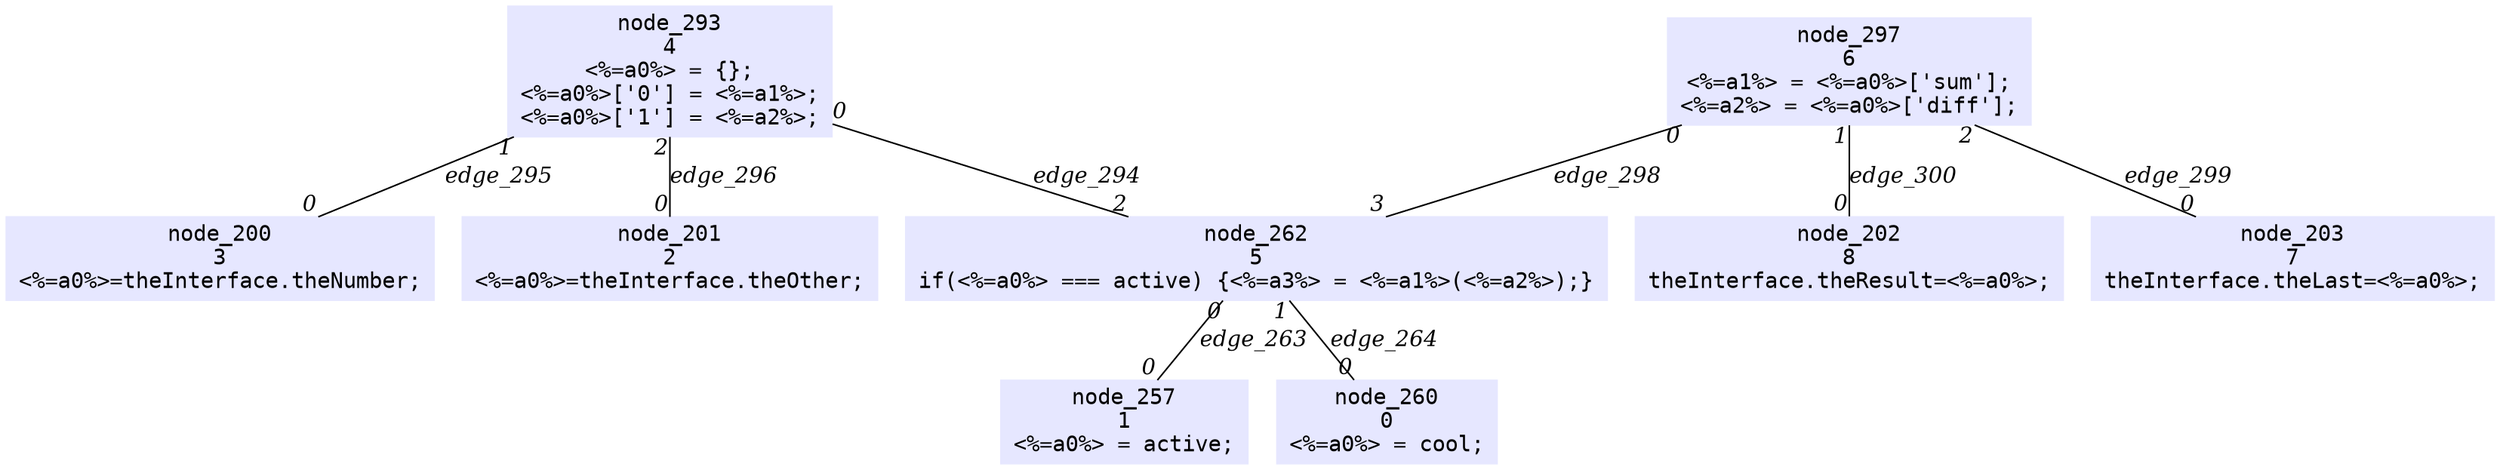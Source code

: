 digraph g{node_200 [shape=box, style=filled, color="0.66 0.1 1.0", fontname="Courier", label="node_200
3
<%=a0%>=theInterface.theNumber;
" ]
node_201 [shape=box, style=filled, color="0.66 0.1 1.0", fontname="Courier", label="node_201
2
<%=a0%>=theInterface.theOther;
" ]
node_202 [shape=box, style=filled, color="0.66 0.1 1.0", fontname="Courier", label="node_202
8
theInterface.theResult=<%=a0%>;
" ]
node_203 [shape=box, style=filled, color="0.66 0.1 1.0", fontname="Courier", label="node_203
7
theInterface.theLast=<%=a0%>;
" ]
node_257 [shape=box, style=filled, color="0.66 0.1 1.0", fontname="Courier", label="node_257
1
<%=a0%> = active;
" ]
node_260 [shape=box, style=filled, color="0.66 0.1 1.0", fontname="Courier", label="node_260
0
<%=a0%> = cool;
" ]
node_262 [shape=box, style=filled, color="0.66 0.1 1.0", fontname="Courier", label="node_262
5
if(<%=a0%> === active) {<%=a3%> = <%=a1%>(<%=a2%>);}
" ]
node_293 [shape=box, style=filled, color="0.66 0.1 1.0", fontname="Courier", label="node_293
4
<%=a0%> = {};
<%=a0%>['0'] = <%=a1%>;
<%=a0%>['1'] = <%=a2%>;
" ]
node_297 [shape=box, style=filled, color="0.66 0.1 1.0", fontname="Courier", label="node_297
6
<%=a1%> = <%=a0%>['sum'];
<%=a2%> = <%=a0%>['diff'];
" ]
node_262 -> node_257 [dir=none, arrowHead=none, fontname="Times-Italic", label="edge_263",  headlabel="0", taillabel="0" ]
node_262 -> node_260 [dir=none, arrowHead=none, fontname="Times-Italic", label="edge_264",  headlabel="0", taillabel="1" ]
node_293 -> node_262 [dir=none, arrowHead=none, fontname="Times-Italic", label="edge_294",  headlabel="2", taillabel="0" ]
node_293 -> node_200 [dir=none, arrowHead=none, fontname="Times-Italic", label="edge_295",  headlabel="0", taillabel="1" ]
node_293 -> node_201 [dir=none, arrowHead=none, fontname="Times-Italic", label="edge_296",  headlabel="0", taillabel="2" ]
node_297 -> node_262 [dir=none, arrowHead=none, fontname="Times-Italic", label="edge_298",  headlabel="3", taillabel="0" ]
node_297 -> node_203 [dir=none, arrowHead=none, fontname="Times-Italic", label="edge_299",  headlabel="0", taillabel="2" ]
node_297 -> node_202 [dir=none, arrowHead=none, fontname="Times-Italic", label="edge_300",  headlabel="0", taillabel="1" ]
}